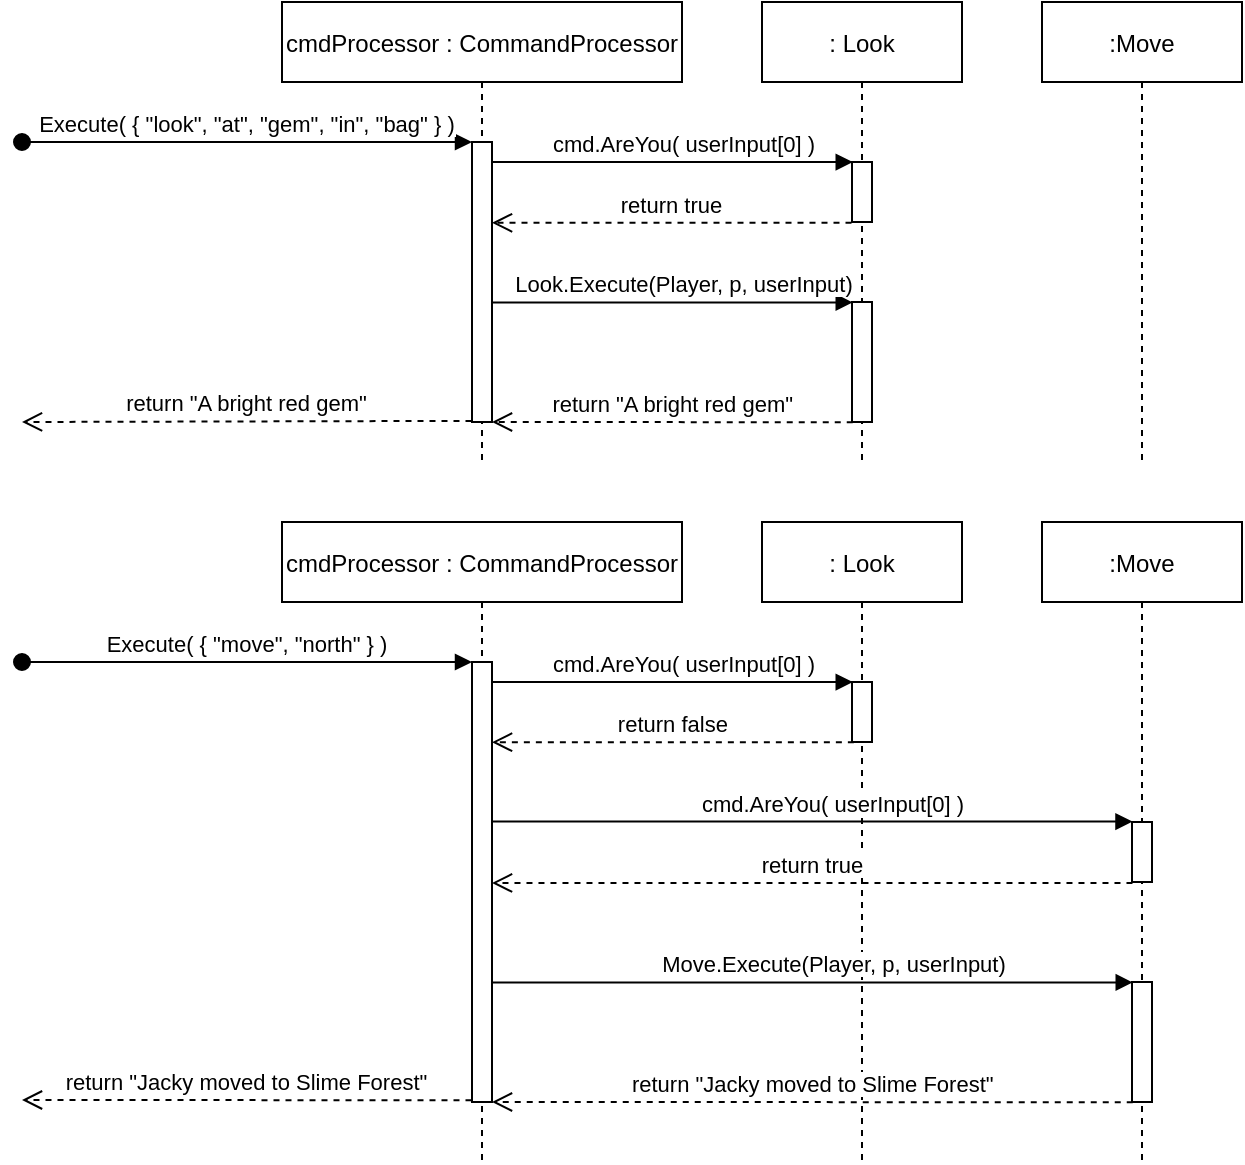 <mxfile version="20.5.1" type="device"><diagram id="kgpKYQtTHZ0yAKxKKP6v" name="Page-1"><mxGraphModel dx="2044" dy="814" grid="1" gridSize="10" guides="1" tooltips="1" connect="1" arrows="1" fold="1" page="1" pageScale="1" pageWidth="850" pageHeight="1100" math="0" shadow="0"><root><mxCell id="0"/><mxCell id="1" parent="0"/><mxCell id="3nuBFxr9cyL0pnOWT2aG-1" value="cmdProcessor : CommandProcessor" style="shape=umlLifeline;perimeter=lifelinePerimeter;container=1;collapsible=0;recursiveResize=0;rounded=0;shadow=0;strokeWidth=1;" parent="1" vertex="1"><mxGeometry y="60" width="200" height="230" as="geometry"/></mxCell><mxCell id="3nuBFxr9cyL0pnOWT2aG-2" value="" style="points=[];perimeter=orthogonalPerimeter;rounded=0;shadow=0;strokeWidth=1;" parent="3nuBFxr9cyL0pnOWT2aG-1" vertex="1"><mxGeometry x="95" y="70" width="10" height="140" as="geometry"/></mxCell><mxCell id="3nuBFxr9cyL0pnOWT2aG-3" value="Execute( { &quot;look&quot;, &quot;at&quot;, &quot;gem&quot;, &quot;in&quot;, &quot;bag&quot; } )" style="verticalAlign=bottom;startArrow=oval;endArrow=block;startSize=8;shadow=0;strokeWidth=1;" parent="3nuBFxr9cyL0pnOWT2aG-1" target="3nuBFxr9cyL0pnOWT2aG-2" edge="1"><mxGeometry relative="1" as="geometry"><mxPoint x="-130" y="70" as="sourcePoint"/></mxGeometry></mxCell><mxCell id="3nuBFxr9cyL0pnOWT2aG-5" value=": Look" style="shape=umlLifeline;perimeter=lifelinePerimeter;container=1;collapsible=0;recursiveResize=0;rounded=0;shadow=0;strokeWidth=1;" parent="1" vertex="1"><mxGeometry x="240" y="60" width="100" height="230" as="geometry"/></mxCell><mxCell id="3nuBFxr9cyL0pnOWT2aG-6" value="" style="points=[];perimeter=orthogonalPerimeter;rounded=0;shadow=0;strokeWidth=1;" parent="3nuBFxr9cyL0pnOWT2aG-5" vertex="1"><mxGeometry x="45" y="80" width="10" height="30" as="geometry"/></mxCell><mxCell id="Iwuv7m6EpgeUzyhHh7sz-4" value="" style="points=[];perimeter=orthogonalPerimeter;rounded=0;shadow=0;strokeWidth=1;" vertex="1" parent="3nuBFxr9cyL0pnOWT2aG-5"><mxGeometry x="45" y="150" width="10" height="60" as="geometry"/></mxCell><mxCell id="Iwuv7m6EpgeUzyhHh7sz-6" value="" style="shape=image;html=1;verticalAlign=top;verticalLabelPosition=bottom;labelBackgroundColor=#ffffff;imageAspect=0;aspect=fixed;image=https://cdn2.iconfinder.com/data/icons/css-vol-3/24/shape-zigzag-128.png;" vertex="1" parent="3nuBFxr9cyL0pnOWT2aG-5"><mxGeometry x="30" y="160" width="40" height="40" as="geometry"/></mxCell><mxCell id="3nuBFxr9cyL0pnOWT2aG-7" value="return true" style="verticalAlign=bottom;endArrow=open;dashed=1;endSize=8;exitX=-0.025;exitY=1.013;shadow=0;strokeWidth=1;exitDx=0;exitDy=0;exitPerimeter=0;" parent="1" source="3nuBFxr9cyL0pnOWT2aG-6" target="3nuBFxr9cyL0pnOWT2aG-2" edge="1"><mxGeometry relative="1" as="geometry"><mxPoint x="285" y="216" as="targetPoint"/></mxGeometry></mxCell><mxCell id="Iwuv7m6EpgeUzyhHh7sz-2" value=":Move" style="shape=umlLifeline;perimeter=lifelinePerimeter;container=1;collapsible=0;recursiveResize=0;rounded=0;shadow=0;strokeWidth=1;" vertex="1" parent="1"><mxGeometry x="380" y="60" width="100" height="230" as="geometry"/></mxCell><mxCell id="3nuBFxr9cyL0pnOWT2aG-8" value="cmd.AreYou( userInput[0] )" style="verticalAlign=bottom;endArrow=block;shadow=0;strokeWidth=1;entryX=0.037;entryY=0.001;entryDx=0;entryDy=0;entryPerimeter=0;" parent="1" source="3nuBFxr9cyL0pnOWT2aG-2" target="3nuBFxr9cyL0pnOWT2aG-6" edge="1"><mxGeometry x="0.066" relative="1" as="geometry"><mxPoint x="245" y="140" as="sourcePoint"/><mxPoint as="offset"/></mxGeometry></mxCell><mxCell id="Iwuv7m6EpgeUzyhHh7sz-5" value="Look.Execute(Player, p, userInput)" style="verticalAlign=bottom;endArrow=block;shadow=0;strokeWidth=1;entryX=0.037;entryY=0.004;entryDx=0;entryDy=0;entryPerimeter=0;" edge="1" parent="1" source="3nuBFxr9cyL0pnOWT2aG-2" target="Iwuv7m6EpgeUzyhHh7sz-4"><mxGeometry x="0.066" relative="1" as="geometry"><mxPoint x="115" y="150.03" as="sourcePoint"/><mxPoint x="295.37" y="150.03" as="targetPoint"/><mxPoint as="offset"/></mxGeometry></mxCell><mxCell id="Iwuv7m6EpgeUzyhHh7sz-7" value="return &quot;A bright red gem&quot;" style="verticalAlign=bottom;endArrow=open;dashed=1;endSize=8;exitX=0.037;exitY=1.002;shadow=0;strokeWidth=1;exitDx=0;exitDy=0;exitPerimeter=0;" edge="1" parent="1" source="Iwuv7m6EpgeUzyhHh7sz-4" target="3nuBFxr9cyL0pnOWT2aG-2"><mxGeometry relative="1" as="geometry"><mxPoint x="115" y="180.39" as="targetPoint"/><mxPoint x="294.75" y="180.39" as="sourcePoint"/></mxGeometry></mxCell><mxCell id="Iwuv7m6EpgeUzyhHh7sz-8" value="return &quot;A bright red gem&quot;" style="verticalAlign=bottom;endArrow=open;dashed=1;endSize=8;exitX=-0.025;exitY=0.996;shadow=0;strokeWidth=1;exitDx=0;exitDy=0;exitPerimeter=0;" edge="1" parent="1" source="3nuBFxr9cyL0pnOWT2aG-2"><mxGeometry relative="1" as="geometry"><mxPoint x="-130" y="270" as="targetPoint"/><mxPoint x="295.37" y="280.12" as="sourcePoint"/></mxGeometry></mxCell><mxCell id="Iwuv7m6EpgeUzyhHh7sz-9" value="cmdProcessor : CommandProcessor" style="shape=umlLifeline;perimeter=lifelinePerimeter;container=1;collapsible=0;recursiveResize=0;rounded=0;shadow=0;strokeWidth=1;" vertex="1" parent="1"><mxGeometry y="320" width="200" height="320" as="geometry"/></mxCell><mxCell id="Iwuv7m6EpgeUzyhHh7sz-10" value="" style="points=[];perimeter=orthogonalPerimeter;rounded=0;shadow=0;strokeWidth=1;" vertex="1" parent="Iwuv7m6EpgeUzyhHh7sz-9"><mxGeometry x="95" y="70" width="10" height="220" as="geometry"/></mxCell><mxCell id="Iwuv7m6EpgeUzyhHh7sz-11" value="Execute( { &quot;move&quot;, &quot;north&quot; } )" style="verticalAlign=bottom;startArrow=oval;endArrow=block;startSize=8;shadow=0;strokeWidth=1;" edge="1" parent="Iwuv7m6EpgeUzyhHh7sz-9" target="Iwuv7m6EpgeUzyhHh7sz-10"><mxGeometry relative="1" as="geometry"><mxPoint x="-130" y="70" as="sourcePoint"/></mxGeometry></mxCell><mxCell id="Iwuv7m6EpgeUzyhHh7sz-12" value=": Look" style="shape=umlLifeline;perimeter=lifelinePerimeter;container=1;collapsible=0;recursiveResize=0;rounded=0;shadow=0;strokeWidth=1;" vertex="1" parent="1"><mxGeometry x="240" y="320" width="100" height="320" as="geometry"/></mxCell><mxCell id="Iwuv7m6EpgeUzyhHh7sz-13" value="" style="points=[];perimeter=orthogonalPerimeter;rounded=0;shadow=0;strokeWidth=1;" vertex="1" parent="Iwuv7m6EpgeUzyhHh7sz-12"><mxGeometry x="45" y="80" width="10" height="30" as="geometry"/></mxCell><mxCell id="Iwuv7m6EpgeUzyhHh7sz-17" value=":Move" style="shape=umlLifeline;perimeter=lifelinePerimeter;container=1;collapsible=0;recursiveResize=0;rounded=0;shadow=0;strokeWidth=1;" vertex="1" parent="1"><mxGeometry x="380" y="320" width="100" height="320" as="geometry"/></mxCell><mxCell id="Iwuv7m6EpgeUzyhHh7sz-22" value="" style="points=[];perimeter=orthogonalPerimeter;rounded=0;shadow=0;strokeWidth=1;" vertex="1" parent="Iwuv7m6EpgeUzyhHh7sz-17"><mxGeometry x="45" y="150" width="10" height="30" as="geometry"/></mxCell><mxCell id="Iwuv7m6EpgeUzyhHh7sz-14" value="" style="points=[];perimeter=orthogonalPerimeter;rounded=0;shadow=0;strokeWidth=1;" vertex="1" parent="Iwuv7m6EpgeUzyhHh7sz-17"><mxGeometry x="45" y="230" width="10" height="60" as="geometry"/></mxCell><mxCell id="Iwuv7m6EpgeUzyhHh7sz-15" value="" style="shape=image;html=1;verticalAlign=top;verticalLabelPosition=bottom;labelBackgroundColor=#ffffff;imageAspect=0;aspect=fixed;image=https://cdn2.iconfinder.com/data/icons/css-vol-3/24/shape-zigzag-128.png;" vertex="1" parent="Iwuv7m6EpgeUzyhHh7sz-17"><mxGeometry x="30" y="240" width="40" height="40" as="geometry"/></mxCell><mxCell id="Iwuv7m6EpgeUzyhHh7sz-18" value="cmd.AreYou( userInput[0] )" style="verticalAlign=bottom;endArrow=block;shadow=0;strokeWidth=1;entryX=0.037;entryY=0.001;entryDx=0;entryDy=0;entryPerimeter=0;" edge="1" parent="1" source="Iwuv7m6EpgeUzyhHh7sz-10" target="Iwuv7m6EpgeUzyhHh7sz-13"><mxGeometry x="0.066" relative="1" as="geometry"><mxPoint x="245" y="400" as="sourcePoint"/><mxPoint as="offset"/></mxGeometry></mxCell><mxCell id="Iwuv7m6EpgeUzyhHh7sz-19" value="Move.Execute(Player, p, userInput)" style="verticalAlign=bottom;endArrow=block;shadow=0;strokeWidth=1;entryX=0.037;entryY=0.004;entryDx=0;entryDy=0;entryPerimeter=0;" edge="1" parent="1" source="Iwuv7m6EpgeUzyhHh7sz-10" target="Iwuv7m6EpgeUzyhHh7sz-14"><mxGeometry x="0.066" relative="1" as="geometry"><mxPoint x="115" y="410.03" as="sourcePoint"/><mxPoint x="295.37" y="410.03" as="targetPoint"/><mxPoint as="offset"/></mxGeometry></mxCell><mxCell id="Iwuv7m6EpgeUzyhHh7sz-20" value="return &quot;Jacky moved to Slime Forest&quot;" style="verticalAlign=bottom;endArrow=open;dashed=1;endSize=8;exitX=0.037;exitY=1.002;shadow=0;strokeWidth=1;exitDx=0;exitDy=0;exitPerimeter=0;" edge="1" parent="1" source="Iwuv7m6EpgeUzyhHh7sz-14" target="Iwuv7m6EpgeUzyhHh7sz-10"><mxGeometry relative="1" as="geometry"><mxPoint x="115" y="440.39" as="targetPoint"/><mxPoint x="294.75" y="440.39" as="sourcePoint"/></mxGeometry></mxCell><mxCell id="Iwuv7m6EpgeUzyhHh7sz-21" value="return &quot;Jacky moved to Slime Forest&quot;" style="verticalAlign=bottom;endArrow=open;dashed=1;endSize=8;exitX=-0.025;exitY=0.996;shadow=0;strokeWidth=1;exitDx=0;exitDy=0;exitPerimeter=0;" edge="1" parent="1" source="Iwuv7m6EpgeUzyhHh7sz-10"><mxGeometry relative="1" as="geometry"><mxPoint x="-130" y="609" as="targetPoint"/><mxPoint x="295.37" y="540.12" as="sourcePoint"/></mxGeometry></mxCell><mxCell id="Iwuv7m6EpgeUzyhHh7sz-23" value="cmd.AreYou( userInput[0] )" style="verticalAlign=bottom;endArrow=block;shadow=0;strokeWidth=1;entryX=0.024;entryY=-0.008;entryDx=0;entryDy=0;entryPerimeter=0;" edge="1" parent="1" source="Iwuv7m6EpgeUzyhHh7sz-10" target="Iwuv7m6EpgeUzyhHh7sz-22"><mxGeometry x="0.066" relative="1" as="geometry"><mxPoint x="115.0" y="410.03" as="sourcePoint"/><mxPoint as="offset"/><mxPoint x="295.37" y="410.03" as="targetPoint"/></mxGeometry></mxCell><mxCell id="Iwuv7m6EpgeUzyhHh7sz-25" value="return true" style="verticalAlign=bottom;endArrow=open;dashed=1;endSize=8;exitX=0.024;exitY=1.015;shadow=0;strokeWidth=1;exitDx=0;exitDy=0;exitPerimeter=0;" edge="1" parent="1" source="Iwuv7m6EpgeUzyhHh7sz-22" target="Iwuv7m6EpgeUzyhHh7sz-10"><mxGeometry relative="1" as="geometry"><mxPoint x="115.0" y="130.39" as="targetPoint"/><mxPoint x="294.75" y="130.39" as="sourcePoint"/></mxGeometry></mxCell><mxCell id="Iwuv7m6EpgeUzyhHh7sz-26" value="return false" style="verticalAlign=bottom;endArrow=open;dashed=1;endSize=8;exitX=0.093;exitY=1.003;shadow=0;strokeWidth=1;exitDx=0;exitDy=0;exitPerimeter=0;" edge="1" parent="1" source="Iwuv7m6EpgeUzyhHh7sz-13" target="Iwuv7m6EpgeUzyhHh7sz-10"><mxGeometry relative="1" as="geometry"><mxPoint x="-250.0" y="490.0" as="targetPoint"/><mxPoint x="70.24" y="490.0" as="sourcePoint"/></mxGeometry></mxCell></root></mxGraphModel></diagram></mxfile>